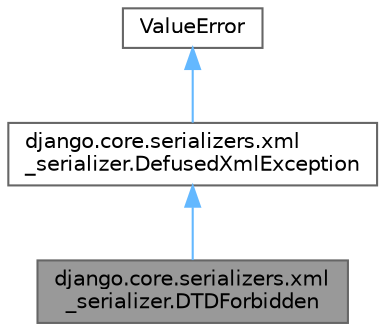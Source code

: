 digraph "django.core.serializers.xml_serializer.DTDForbidden"
{
 // LATEX_PDF_SIZE
  bgcolor="transparent";
  edge [fontname=Helvetica,fontsize=10,labelfontname=Helvetica,labelfontsize=10];
  node [fontname=Helvetica,fontsize=10,shape=box,height=0.2,width=0.4];
  Node1 [id="Node000001",label="django.core.serializers.xml\l_serializer.DTDForbidden",height=0.2,width=0.4,color="gray40", fillcolor="grey60", style="filled", fontcolor="black",tooltip=" "];
  Node2 -> Node1 [id="edge3_Node000001_Node000002",dir="back",color="steelblue1",style="solid",tooltip=" "];
  Node2 [id="Node000002",label="django.core.serializers.xml\l_serializer.DefusedXmlException",height=0.2,width=0.4,color="gray40", fillcolor="white", style="filled",URL="$classdjango_1_1core_1_1serializers_1_1xml__serializer_1_1DefusedXmlException.html",tooltip=" "];
  Node3 -> Node2 [id="edge4_Node000002_Node000003",dir="back",color="steelblue1",style="solid",tooltip=" "];
  Node3 [id="Node000003",label="ValueError",height=0.2,width=0.4,color="gray40", fillcolor="white", style="filled",tooltip=" "];
}
